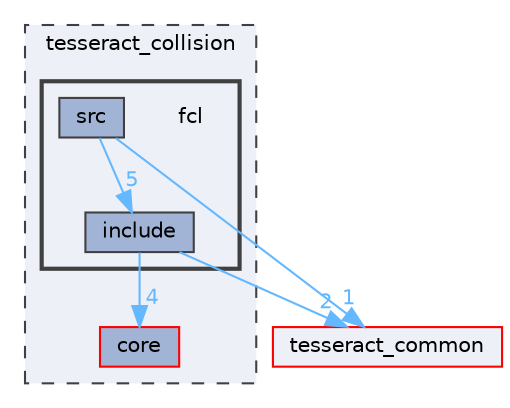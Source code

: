 digraph "tesseract_collision/fcl"
{
 // LATEX_PDF_SIZE
  bgcolor="transparent";
  edge [fontname=Helvetica,fontsize=10,labelfontname=Helvetica,labelfontsize=10];
  node [fontname=Helvetica,fontsize=10,shape=box,height=0.2,width=0.4];
  compound=true
  subgraph clusterdir_10d374c56a837e7f10014d66610d1e74 {
    graph [ bgcolor="#edf0f7", pencolor="grey25", label="tesseract_collision", fontname=Helvetica,fontsize=10 style="filled,dashed", URL="dir_10d374c56a837e7f10014d66610d1e74.html",tooltip=""]
  dir_3cc4793d26fe710183f6534c88691bb7 [label="core", fillcolor="#a2b4d6", color="red", style="filled", URL="dir_3cc4793d26fe710183f6534c88691bb7.html",tooltip=""];
  subgraph clusterdir_a516f7df1f21978c60785d4c91e5ac82 {
    graph [ bgcolor="#edf0f7", pencolor="grey25", label="", fontname=Helvetica,fontsize=10 style="filled,bold", URL="dir_a516f7df1f21978c60785d4c91e5ac82.html",tooltip=""]
    dir_a516f7df1f21978c60785d4c91e5ac82 [shape=plaintext, label="fcl"];
  dir_6dbd9690ad10c28e88f001a2b8d99d11 [label="include", fillcolor="#a2b4d6", color="grey25", style="filled", URL="dir_6dbd9690ad10c28e88f001a2b8d99d11.html",tooltip=""];
  dir_a5788fd5d1ddc63aba4852c71d32810b [label="src", fillcolor="#a2b4d6", color="grey25", style="filled", URL="dir_a5788fd5d1ddc63aba4852c71d32810b.html",tooltip=""];
  }
  }
  dir_8430b83f3af685b4c96d298a32e9aa37 [label="tesseract_common", fillcolor="#edf0f7", color="red", style="filled", URL="dir_8430b83f3af685b4c96d298a32e9aa37.html",tooltip=""];
  dir_6dbd9690ad10c28e88f001a2b8d99d11->dir_3cc4793d26fe710183f6534c88691bb7 [headlabel="4", labeldistance=1.5 headhref="dir_000029_000007.html" color="steelblue1" fontcolor="steelblue1"];
  dir_6dbd9690ad10c28e88f001a2b8d99d11->dir_8430b83f3af685b4c96d298a32e9aa37 [headlabel="2", labeldistance=1.5 headhref="dir_000029_000075.html" color="steelblue1" fontcolor="steelblue1"];
  dir_a5788fd5d1ddc63aba4852c71d32810b->dir_6dbd9690ad10c28e88f001a2b8d99d11 [headlabel="5", labeldistance=1.5 headhref="dir_000055_000029.html" color="steelblue1" fontcolor="steelblue1"];
  dir_a5788fd5d1ddc63aba4852c71d32810b->dir_8430b83f3af685b4c96d298a32e9aa37 [headlabel="1", labeldistance=1.5 headhref="dir_000055_000075.html" color="steelblue1" fontcolor="steelblue1"];
}
